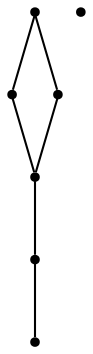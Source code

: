 graph {
  node [shape=point,comment="{\"directed\":false,\"doi\":\"10.1007/978-3-319-27261-0_30\",\"figure\":\"2\"}"]

  v0 [pos="998.4934566702062,1829.5266171532148"]
  v1 [pos="1091.1405253848018,1888.182048568312"]
  v2 [pos="1352.2320249156853,1836.4243816079265"]
  v3 [pos="1320.1103357155894,1858.8049093688326"]
  v4 [pos="1187.8985694064627,1907.5672170356968"]
  v5 [pos="1138.33241522563,1907.5672170356968"]
  v6 [pos="908.6186998932992,1907.5630202515638"]

  v1 -- v5 [id="-5",pos="1091.1405253848018,1888.182048568312 1138.33241522563,1907.5672170356968 1138.33241522563,1907.5672170356968 1138.33241522563,1907.5672170356968"]
  v0 -- v4 [id="-10",pos="998.4934566702062,1829.5266171532148 1117.2154329749599,1933.6293736773387 1117.2154329749599,1933.6293736773387 1117.2154329749599,1933.6293736773387 1187.8985694064627,1907.5672170356968 1187.8985694064627,1907.5672170356968 1187.8985694064627,1907.5672170356968"]
  v5 -- v4 [id="-13",pos="1138.33241522563,1907.5672170356968 1187.8985694064627,1907.5672170356968 1187.8985694064627,1907.5672170356968 1187.8985694064627,1907.5672170356968"]
  v4 -- v3 [id="-16",pos="1187.8985694064627,1907.5672170356968 1320.1103357155894,1858.8049093688326 1320.1103357155894,1858.8049093688326 1320.1103357155894,1858.8049093688326"]
  v3 -- v2 [id="-19",pos="1320.1103357155894,1858.8049093688326 1352.2320249156853,1836.4243816079265 1352.2320249156853,1836.4243816079265 1352.2320249156853,1836.4243816079265"]
  v1 -- v0 [id="-28",pos="1091.1405253848018,1888.182048568312 998.4934566702062,1829.5266171532148 998.4934566702062,1829.5266171532148 998.4934566702062,1829.5266171532148"]
}